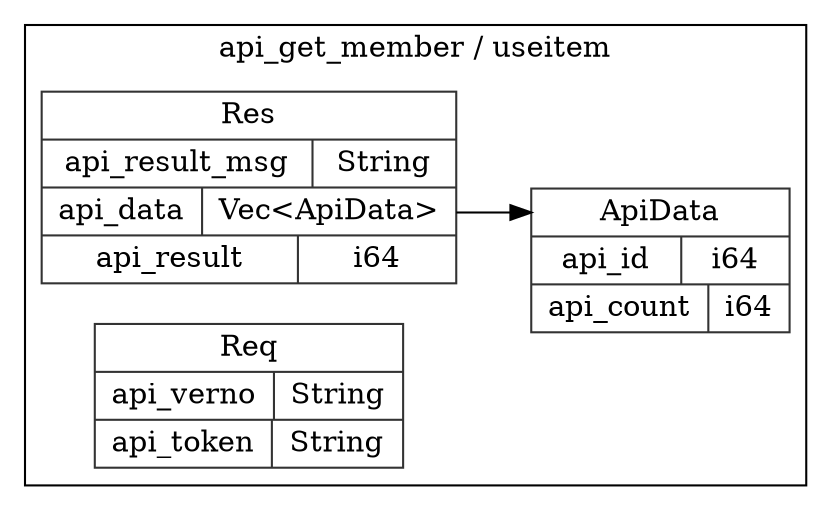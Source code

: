 digraph {
  rankdir=LR;
  subgraph cluster_0 {
    label="api_get_member / useitem";
    node [style="filled", color=white, style="solid", color=gray20];
    api_get_member__useitem__Res [label="<Res> Res  | { api_result_msg | <api_result_msg> String } | { api_data | <api_data> Vec\<ApiData\> } | { api_result | <api_result> i64 }", shape=record];
    api_get_member__useitem__ApiData;
    api_get_member__useitem__Res:api_data:e -> api_get_member__useitem__ApiData:ApiData:w;
    api_get_member__useitem__Req [label="<Req> Req  | { api_verno | <api_verno> String } | { api_token | <api_token> String }", shape=record];
    api_get_member__useitem__ApiData [label="<ApiData> ApiData  | { api_id | <api_id> i64 } | { api_count | <api_count> i64 }", shape=record];
  }
}
